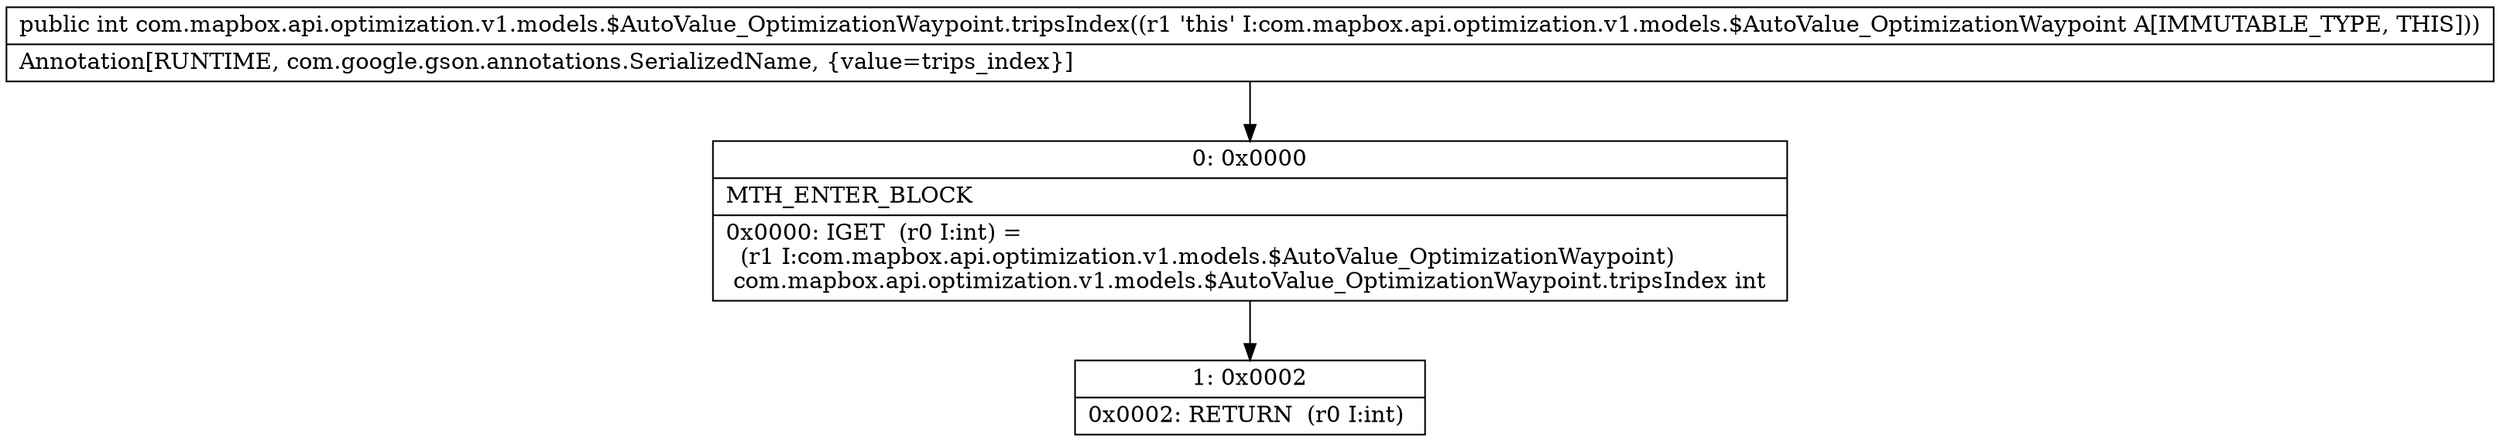 digraph "CFG forcom.mapbox.api.optimization.v1.models.$AutoValue_OptimizationWaypoint.tripsIndex()I" {
Node_0 [shape=record,label="{0\:\ 0x0000|MTH_ENTER_BLOCK\l|0x0000: IGET  (r0 I:int) = \l  (r1 I:com.mapbox.api.optimization.v1.models.$AutoValue_OptimizationWaypoint)\l com.mapbox.api.optimization.v1.models.$AutoValue_OptimizationWaypoint.tripsIndex int \l}"];
Node_1 [shape=record,label="{1\:\ 0x0002|0x0002: RETURN  (r0 I:int) \l}"];
MethodNode[shape=record,label="{public int com.mapbox.api.optimization.v1.models.$AutoValue_OptimizationWaypoint.tripsIndex((r1 'this' I:com.mapbox.api.optimization.v1.models.$AutoValue_OptimizationWaypoint A[IMMUTABLE_TYPE, THIS]))  | Annotation[RUNTIME, com.google.gson.annotations.SerializedName, \{value=trips_index\}]\l}"];
MethodNode -> Node_0;
Node_0 -> Node_1;
}

